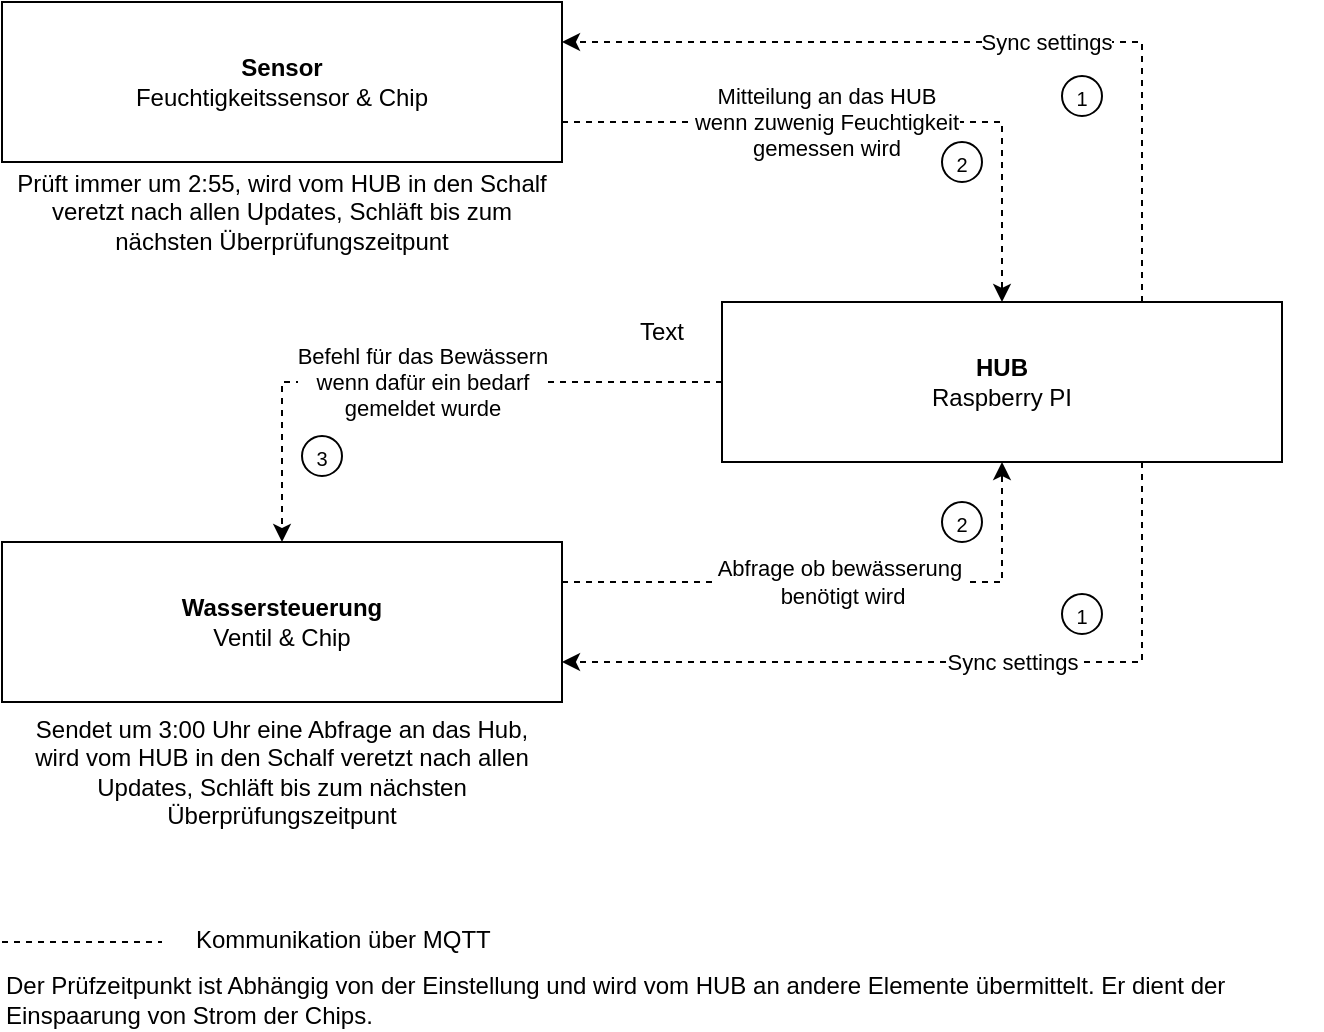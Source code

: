 <mxfile version="21.2.1" type="device">
  <diagram name="Seite-1" id="m7jW1_ljmuLcYEWoNSVU">
    <mxGraphModel dx="829" dy="485" grid="1" gridSize="10" guides="1" tooltips="1" connect="1" arrows="1" fold="1" page="1" pageScale="1" pageWidth="827" pageHeight="1169" math="0" shadow="0">
      <root>
        <mxCell id="0" />
        <mxCell id="1" parent="0" />
        <mxCell id="wA_QvRdS1_e6aPnyoqsf-1" value="&lt;b&gt;Sensor&lt;br&gt;&lt;/b&gt;Feuchtigkeitssensor &amp;amp; Chip" style="rounded=0;whiteSpace=wrap;html=1;" parent="1" vertex="1">
          <mxGeometry x="80" y="130" width="280" height="80" as="geometry" />
        </mxCell>
        <mxCell id="wA_QvRdS1_e6aPnyoqsf-3" value="Mitteilung an das HUB&lt;br&gt;wenn zuwenig Feuchtigkeit&lt;br&gt;gemessen wird" style="endArrow=classic;html=1;rounded=0;exitX=1;exitY=0.75;exitDx=0;exitDy=0;entryX=0.5;entryY=0;entryDx=0;entryDy=0;dashed=1;" parent="1" source="wA_QvRdS1_e6aPnyoqsf-1" target="wA_QvRdS1_e6aPnyoqsf-4" edge="1">
          <mxGeometry x="-0.151" width="50" height="50" relative="1" as="geometry">
            <mxPoint x="390" y="280" as="sourcePoint" />
            <mxPoint x="580" y="250" as="targetPoint" />
            <Array as="points">
              <mxPoint x="580" y="190" />
            </Array>
            <mxPoint as="offset" />
          </mxGeometry>
        </mxCell>
        <mxCell id="wA_QvRdS1_e6aPnyoqsf-4" value="&lt;b&gt;HUB&lt;/b&gt;&lt;br&gt;Raspberry PI" style="rounded=0;whiteSpace=wrap;html=1;" parent="1" vertex="1">
          <mxGeometry x="440" y="280" width="280" height="80" as="geometry" />
        </mxCell>
        <mxCell id="wA_QvRdS1_e6aPnyoqsf-7" value="Prüft immer um 2:55, wird vom HUB in den Schalf veretzt nach&amp;nbsp;allen Updates, Schläft bis zum nächsten Überprüfungszeitpunt" style="text;html=1;strokeColor=none;fillColor=none;align=center;verticalAlign=middle;whiteSpace=wrap;rounded=0;" parent="1" vertex="1">
          <mxGeometry x="80" y="210" width="280" height="50" as="geometry" />
        </mxCell>
        <mxCell id="wA_QvRdS1_e6aPnyoqsf-8" value="&lt;b&gt;Wassersteuerung&lt;br&gt;&lt;/b&gt;Ventil &amp;amp; Chip" style="rounded=0;whiteSpace=wrap;html=1;" parent="1" vertex="1">
          <mxGeometry x="80" y="400" width="280" height="80" as="geometry" />
        </mxCell>
        <mxCell id="wA_QvRdS1_e6aPnyoqsf-9" value="Abfrage ob bewässerung&amp;nbsp;&lt;br&gt;benötigt wird" style="endArrow=classic;html=1;rounded=0;exitX=1;exitY=0.25;exitDx=0;exitDy=0;entryX=0.5;entryY=1;entryDx=0;entryDy=0;dashed=1;" parent="1" source="wA_QvRdS1_e6aPnyoqsf-8" target="wA_QvRdS1_e6aPnyoqsf-4" edge="1">
          <mxGeometry width="50" height="50" relative="1" as="geometry">
            <mxPoint x="530" y="500" as="sourcePoint" />
            <mxPoint x="580" y="450" as="targetPoint" />
            <Array as="points">
              <mxPoint x="580" y="420" />
            </Array>
          </mxGeometry>
        </mxCell>
        <mxCell id="wA_QvRdS1_e6aPnyoqsf-10" value="Befehl für das Bewässern&lt;br&gt;wenn dafür ein bedarf &lt;br&gt;gemeldet wurde" style="endArrow=classic;html=1;rounded=0;exitX=0;exitY=0.5;exitDx=0;exitDy=0;entryX=0.5;entryY=0;entryDx=0;entryDy=0;dashed=1;" parent="1" source="wA_QvRdS1_e6aPnyoqsf-4" target="wA_QvRdS1_e6aPnyoqsf-8" edge="1">
          <mxGeometry width="50" height="50" relative="1" as="geometry">
            <mxPoint x="370" y="450" as="sourcePoint" />
            <mxPoint x="590" y="370" as="targetPoint" />
            <Array as="points">
              <mxPoint x="220" y="320" />
            </Array>
          </mxGeometry>
        </mxCell>
        <mxCell id="wA_QvRdS1_e6aPnyoqsf-13" value="Text" style="text;html=1;strokeColor=none;fillColor=none;align=center;verticalAlign=middle;whiteSpace=wrap;rounded=0;" parent="1" vertex="1">
          <mxGeometry x="380" y="280" width="60" height="30" as="geometry" />
        </mxCell>
        <mxCell id="wA_QvRdS1_e6aPnyoqsf-14" value="Sendet um 3:00 Uhr eine Abfrage an das Hub,&lt;br&gt;wird vom HUB in den Schalf veretzt nach&amp;nbsp;allen Updates, Schläft bis zum nächsten Überprüfungszeitpunt" style="text;html=1;strokeColor=none;fillColor=none;align=center;verticalAlign=middle;whiteSpace=wrap;rounded=0;" parent="1" vertex="1">
          <mxGeometry x="80" y="480" width="280" height="70" as="geometry" />
        </mxCell>
        <mxCell id="wA_QvRdS1_e6aPnyoqsf-15" value="" style="endArrow=none;dashed=1;html=1;rounded=0;" parent="1" edge="1">
          <mxGeometry width="50" height="50" relative="1" as="geometry">
            <mxPoint x="80" y="600" as="sourcePoint" />
            <mxPoint x="160" y="600" as="targetPoint" />
          </mxGeometry>
        </mxCell>
        <mxCell id="wA_QvRdS1_e6aPnyoqsf-16" value="Kommunikation über MQTT" style="text;html=1;strokeColor=none;fillColor=none;align=left;verticalAlign=middle;whiteSpace=wrap;rounded=0;" parent="1" vertex="1">
          <mxGeometry x="175" y="584" width="185" height="30" as="geometry" />
        </mxCell>
        <mxCell id="wA_QvRdS1_e6aPnyoqsf-17" value="Der Prüfzeitpunkt ist Abhängig von der Einstellung und wird vom HUB an andere Elemente übermittelt. Er dient der Einspaarung von Strom der Chips." style="text;html=1;strokeColor=none;fillColor=none;align=left;verticalAlign=middle;whiteSpace=wrap;rounded=0;" parent="1" vertex="1">
          <mxGeometry x="80" y="614" width="660" height="30" as="geometry" />
        </mxCell>
        <mxCell id="F_Lq0A9R-jjIhWdRd6Zo-1" value="Sync settings" style="endArrow=classic;html=1;rounded=0;exitX=0.75;exitY=0;exitDx=0;exitDy=0;entryX=1;entryY=0.25;entryDx=0;entryDy=0;dashed=1;" edge="1" parent="1" source="wA_QvRdS1_e6aPnyoqsf-4" target="wA_QvRdS1_e6aPnyoqsf-1">
          <mxGeometry x="-0.151" width="50" height="50" relative="1" as="geometry">
            <mxPoint x="370" y="180" as="sourcePoint" />
            <mxPoint x="590" y="290" as="targetPoint" />
            <Array as="points">
              <mxPoint x="650" y="150" />
            </Array>
            <mxPoint as="offset" />
          </mxGeometry>
        </mxCell>
        <mxCell id="F_Lq0A9R-jjIhWdRd6Zo-2" value="Sync settings" style="endArrow=classic;html=1;rounded=0;exitX=0.75;exitY=1;exitDx=0;exitDy=0;entryX=1;entryY=0.75;entryDx=0;entryDy=0;dashed=1;" edge="1" parent="1" source="wA_QvRdS1_e6aPnyoqsf-4" target="wA_QvRdS1_e6aPnyoqsf-8">
          <mxGeometry x="-0.151" width="50" height="50" relative="1" as="geometry">
            <mxPoint x="660" y="290" as="sourcePoint" />
            <mxPoint x="370" y="160" as="targetPoint" />
            <Array as="points">
              <mxPoint x="650" y="460" />
            </Array>
            <mxPoint as="offset" />
          </mxGeometry>
        </mxCell>
        <mxCell id="F_Lq0A9R-jjIhWdRd6Zo-3" value="1" style="text;html=1;strokeColor=default;fillColor=none;align=center;verticalAlign=middle;whiteSpace=wrap;rounded=1;arcSize=50;fontSize=10;spacing=0;spacingBottom=-2;" vertex="1" parent="1">
          <mxGeometry x="610" y="426" width="20" height="20" as="geometry" />
        </mxCell>
        <mxCell id="F_Lq0A9R-jjIhWdRd6Zo-6" value="1" style="text;html=1;strokeColor=default;fillColor=none;align=center;verticalAlign=middle;whiteSpace=wrap;rounded=1;arcSize=50;fontSize=10;spacing=0;spacingBottom=-2;" vertex="1" parent="1">
          <mxGeometry x="610" y="167" width="20" height="20" as="geometry" />
        </mxCell>
        <mxCell id="F_Lq0A9R-jjIhWdRd6Zo-8" value="2" style="text;html=1;strokeColor=default;fillColor=none;align=center;verticalAlign=middle;whiteSpace=wrap;rounded=1;arcSize=50;fontSize=10;spacing=0;spacingBottom=-2;" vertex="1" parent="1">
          <mxGeometry x="550" y="200" width="20" height="20" as="geometry" />
        </mxCell>
        <mxCell id="F_Lq0A9R-jjIhWdRd6Zo-9" value="2" style="text;html=1;strokeColor=default;fillColor=none;align=center;verticalAlign=middle;whiteSpace=wrap;rounded=1;arcSize=50;fontSize=10;spacing=0;spacingBottom=-2;" vertex="1" parent="1">
          <mxGeometry x="550" y="380" width="20" height="20" as="geometry" />
        </mxCell>
        <mxCell id="F_Lq0A9R-jjIhWdRd6Zo-10" value="3" style="text;html=1;strokeColor=default;fillColor=none;align=center;verticalAlign=middle;whiteSpace=wrap;rounded=1;arcSize=50;fontSize=10;spacing=0;spacingBottom=-2;" vertex="1" parent="1">
          <mxGeometry x="230" y="347" width="20" height="20" as="geometry" />
        </mxCell>
      </root>
    </mxGraphModel>
  </diagram>
</mxfile>
